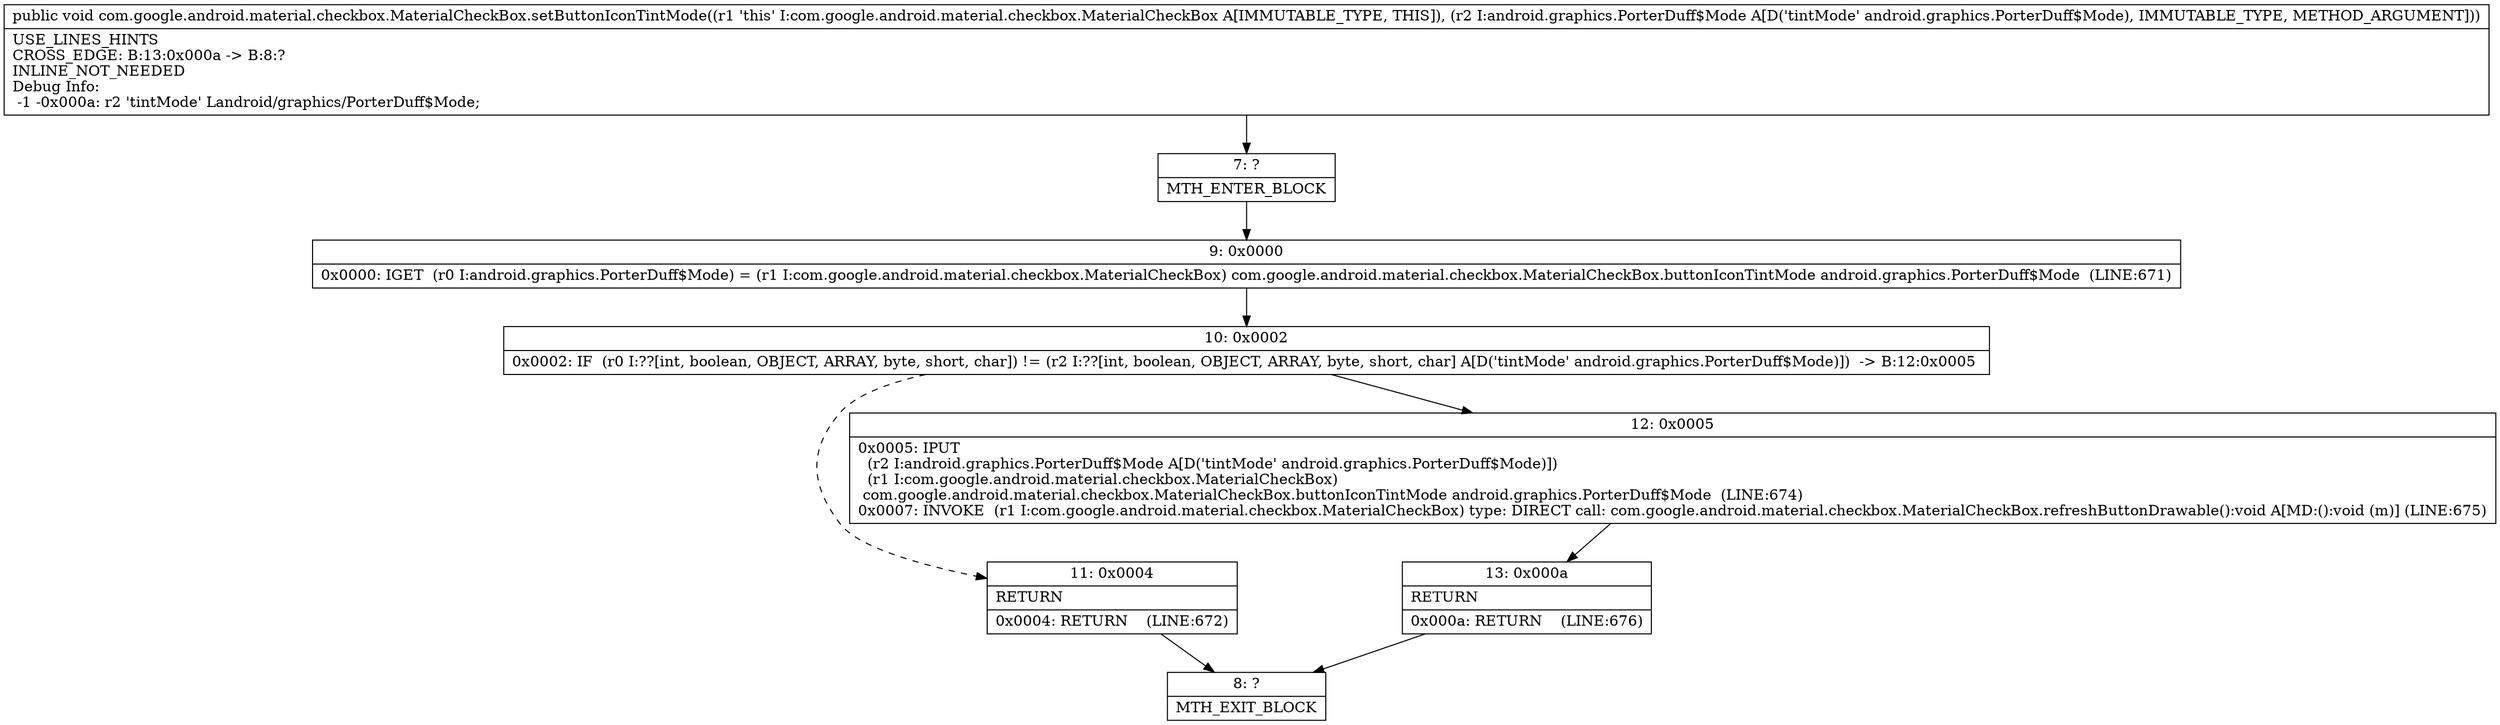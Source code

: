 digraph "CFG forcom.google.android.material.checkbox.MaterialCheckBox.setButtonIconTintMode(Landroid\/graphics\/PorterDuff$Mode;)V" {
Node_7 [shape=record,label="{7\:\ ?|MTH_ENTER_BLOCK\l}"];
Node_9 [shape=record,label="{9\:\ 0x0000|0x0000: IGET  (r0 I:android.graphics.PorterDuff$Mode) = (r1 I:com.google.android.material.checkbox.MaterialCheckBox) com.google.android.material.checkbox.MaterialCheckBox.buttonIconTintMode android.graphics.PorterDuff$Mode  (LINE:671)\l}"];
Node_10 [shape=record,label="{10\:\ 0x0002|0x0002: IF  (r0 I:??[int, boolean, OBJECT, ARRAY, byte, short, char]) != (r2 I:??[int, boolean, OBJECT, ARRAY, byte, short, char] A[D('tintMode' android.graphics.PorterDuff$Mode)])  \-\> B:12:0x0005 \l}"];
Node_11 [shape=record,label="{11\:\ 0x0004|RETURN\l|0x0004: RETURN    (LINE:672)\l}"];
Node_8 [shape=record,label="{8\:\ ?|MTH_EXIT_BLOCK\l}"];
Node_12 [shape=record,label="{12\:\ 0x0005|0x0005: IPUT  \l  (r2 I:android.graphics.PorterDuff$Mode A[D('tintMode' android.graphics.PorterDuff$Mode)])\l  (r1 I:com.google.android.material.checkbox.MaterialCheckBox)\l com.google.android.material.checkbox.MaterialCheckBox.buttonIconTintMode android.graphics.PorterDuff$Mode  (LINE:674)\l0x0007: INVOKE  (r1 I:com.google.android.material.checkbox.MaterialCheckBox) type: DIRECT call: com.google.android.material.checkbox.MaterialCheckBox.refreshButtonDrawable():void A[MD:():void (m)] (LINE:675)\l}"];
Node_13 [shape=record,label="{13\:\ 0x000a|RETURN\l|0x000a: RETURN    (LINE:676)\l}"];
MethodNode[shape=record,label="{public void com.google.android.material.checkbox.MaterialCheckBox.setButtonIconTintMode((r1 'this' I:com.google.android.material.checkbox.MaterialCheckBox A[IMMUTABLE_TYPE, THIS]), (r2 I:android.graphics.PorterDuff$Mode A[D('tintMode' android.graphics.PorterDuff$Mode), IMMUTABLE_TYPE, METHOD_ARGUMENT]))  | USE_LINES_HINTS\lCROSS_EDGE: B:13:0x000a \-\> B:8:?\lINLINE_NOT_NEEDED\lDebug Info:\l  \-1 \-0x000a: r2 'tintMode' Landroid\/graphics\/PorterDuff$Mode;\l}"];
MethodNode -> Node_7;Node_7 -> Node_9;
Node_9 -> Node_10;
Node_10 -> Node_11[style=dashed];
Node_10 -> Node_12;
Node_11 -> Node_8;
Node_12 -> Node_13;
Node_13 -> Node_8;
}

